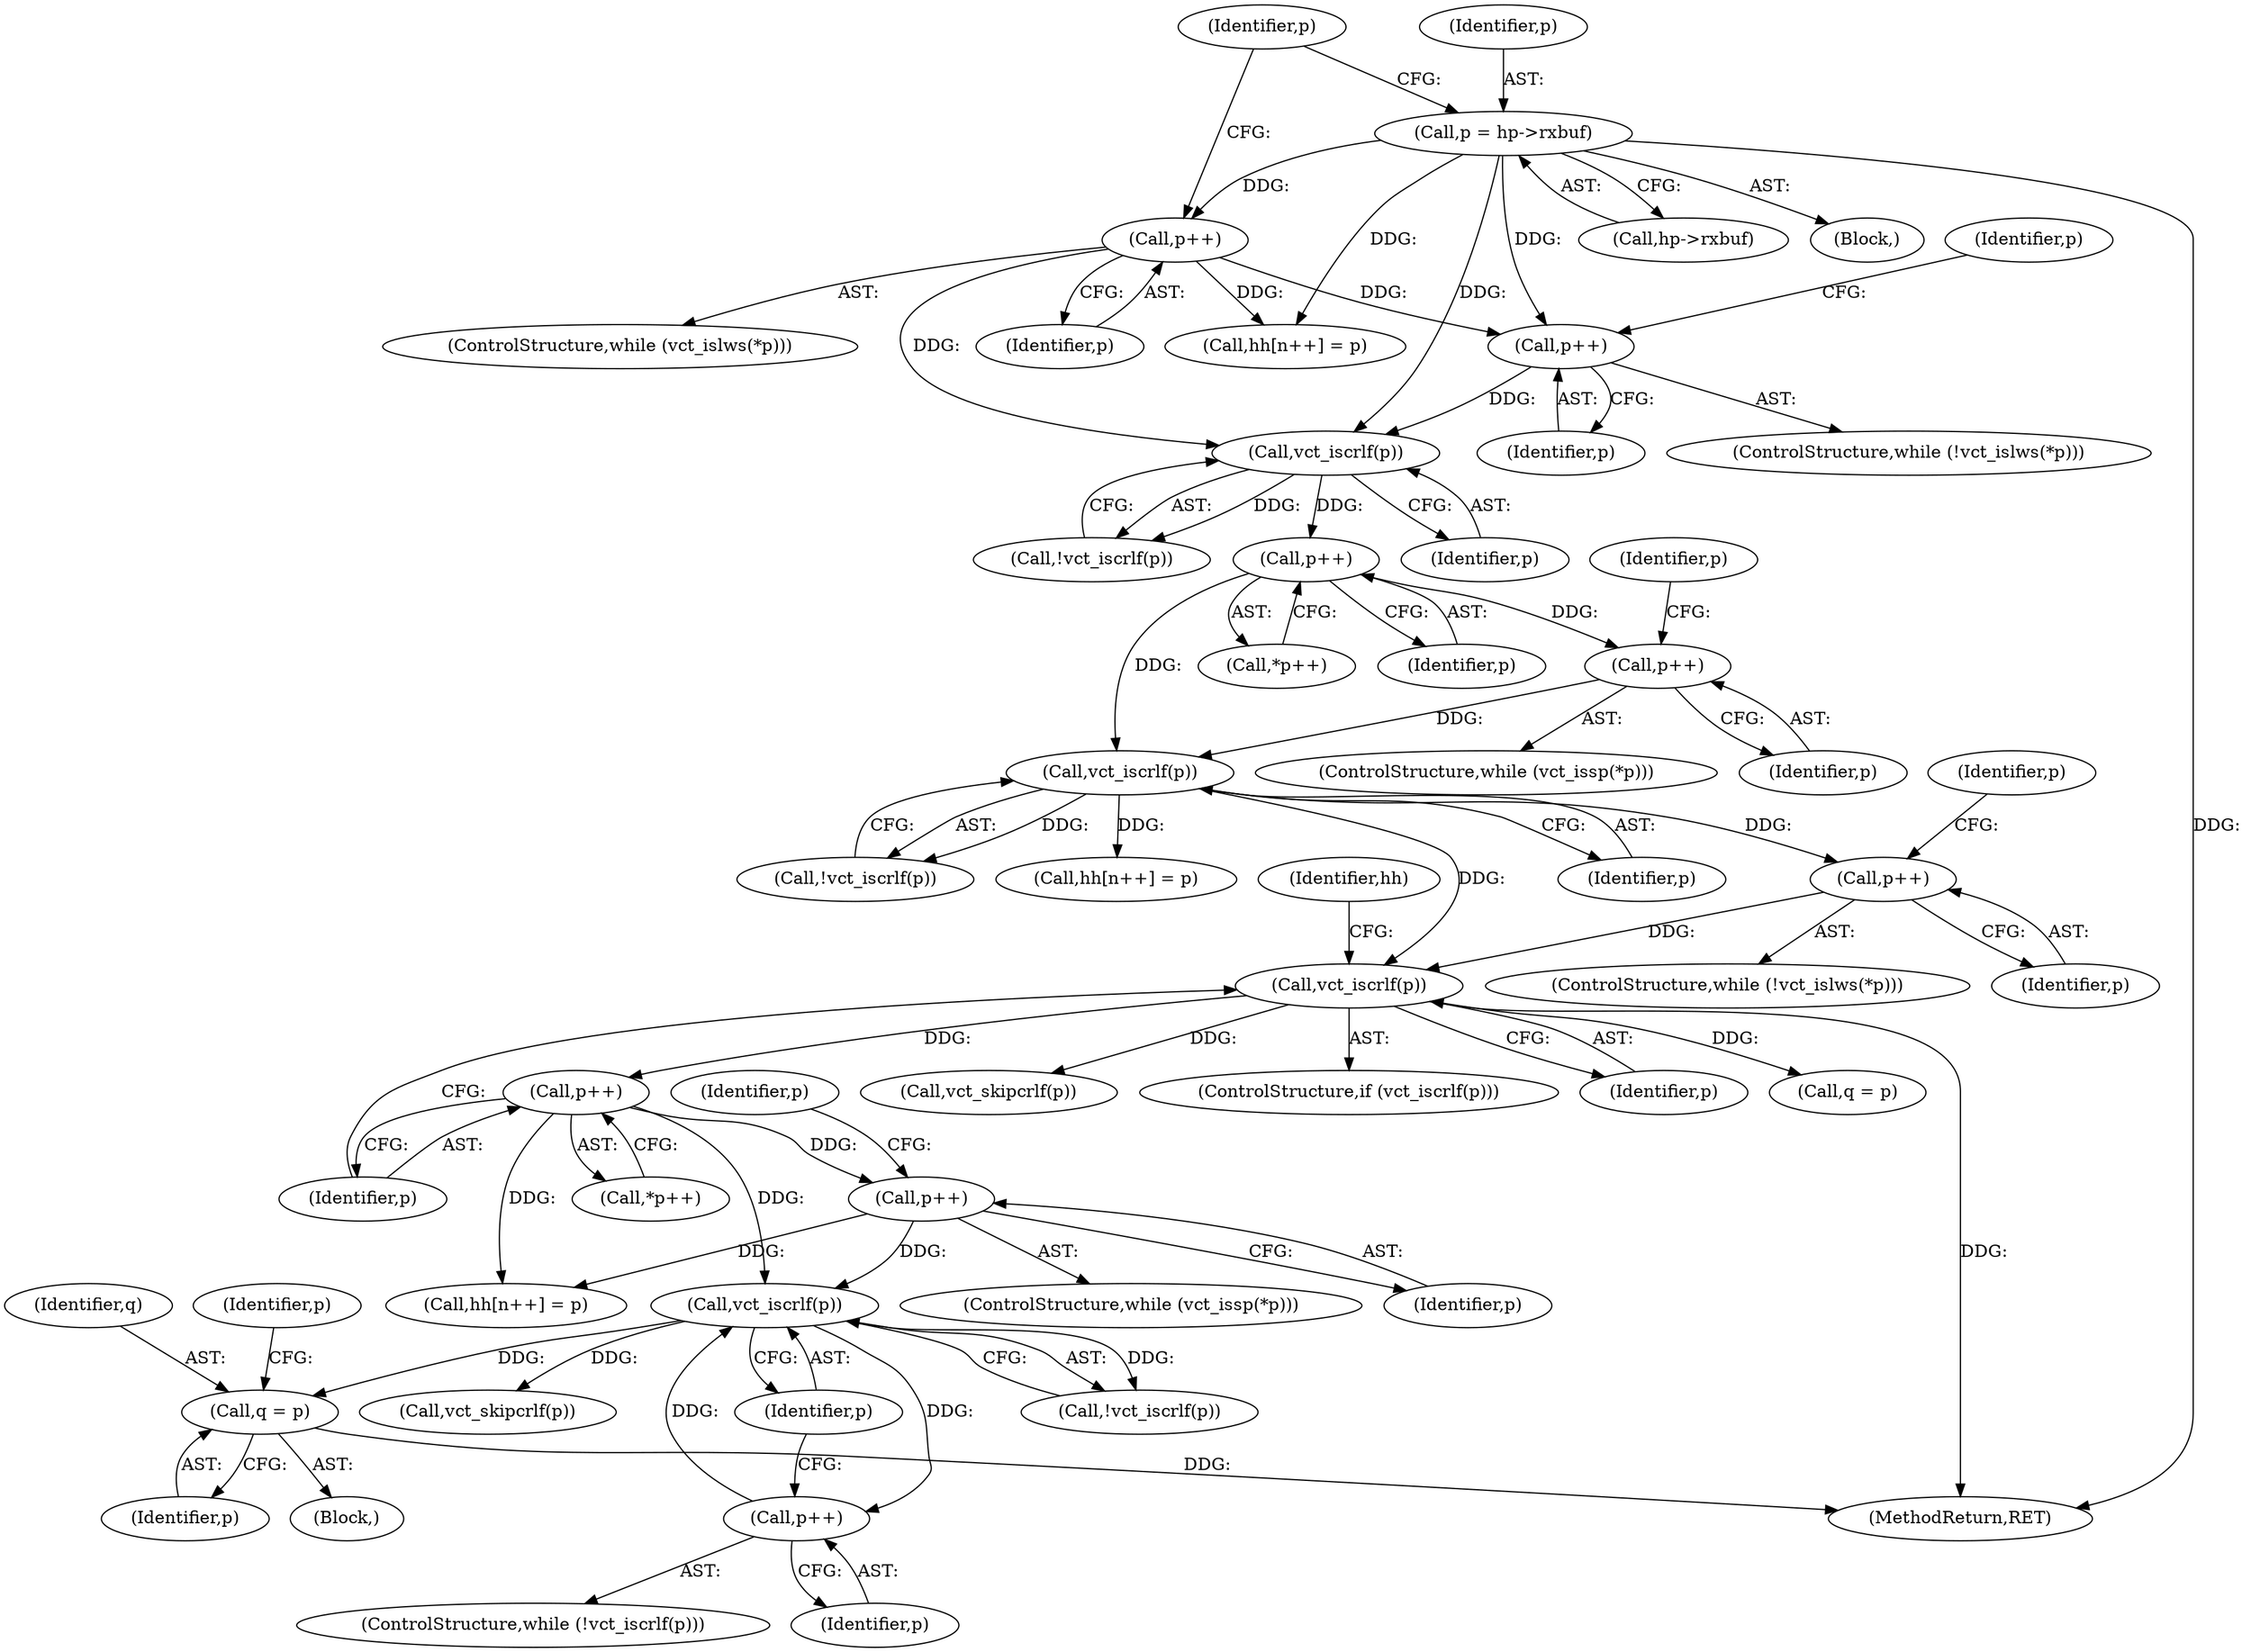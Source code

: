 digraph "0_Varnish-Cache_85e8468bec9416bd7e16b0d80cb820ecd2b330c3_2@pointer" {
"1000255" [label="(Call,q = p)"];
"1000251" [label="(Call,vct_iscrlf(p))"];
"1000253" [label="(Call,p++)"];
"1000234" [label="(Call,p++)"];
"1000210" [label="(Call,vct_iscrlf(p))"];
"1000207" [label="(Call,p++)"];
"1000194" [label="(Call,vct_iscrlf(p))"];
"1000183" [label="(Call,p++)"];
"1000179" [label="(Call,vct_iscrlf(p))"];
"1000175" [label="(Call,p++)"];
"1000153" [label="(Call,p = hp->rxbuf)"];
"1000162" [label="(Call,p++)"];
"1000190" [label="(Call,p++)"];
"1000241" [label="(Call,p++)"];
"1000175" [label="(Call,p++)"];
"1000178" [label="(Call,!vct_iscrlf(p))"];
"1000161" [label="(Identifier,p)"];
"1000250" [label="(Call,!vct_iscrlf(p))"];
"1000154" [label="(Identifier,p)"];
"1000260" [label="(Call,vct_skipcrlf(p))"];
"1000224" [label="(Call,vct_skipcrlf(p))"];
"1000193" [label="(Call,!vct_iscrlf(p))"];
"1000186" [label="(ControlStructure,while (vct_issp(*p)))"];
"1000256" [label="(Identifier,q)"];
"1000243" [label="(Call,hh[n++] = p)"];
"1000196" [label="(Call,hh[n++] = p)"];
"1000233" [label="(Call,*p++)"];
"1000155" [label="(Call,hp->rxbuf)"];
"1000237" [label="(ControlStructure,while (vct_issp(*p)))"];
"1000255" [label="(Call,q = p)"];
"1000202" [label="(ControlStructure,while (!vct_islws(*p)))"];
"1000184" [label="(Identifier,p)"];
"1000206" [label="(Identifier,p)"];
"1000209" [label="(ControlStructure,if (vct_iscrlf(p)))"];
"1000234" [label="(Call,p++)"];
"1000182" [label="(Call,*p++)"];
"1000163" [label="(Identifier,p)"];
"1000162" [label="(Call,p++)"];
"1000210" [label="(Call,vct_iscrlf(p))"];
"1000259" [label="(Identifier,p)"];
"1000257" [label="(Identifier,p)"];
"1000190" [label="(Call,p++)"];
"1000251" [label="(Call,vct_iscrlf(p))"];
"1000191" [label="(Identifier,p)"];
"1000176" [label="(Identifier,p)"];
"1000174" [label="(Identifier,p)"];
"1000153" [label="(Call,p = hp->rxbuf)"];
"1000211" [label="(Identifier,p)"];
"1000241" [label="(Call,p++)"];
"1000235" [label="(Identifier,p)"];
"1000164" [label="(Call,hh[n++] = p)"];
"1000240" [label="(Identifier,p)"];
"1000231" [label="(Block,)"];
"1000253" [label="(Call,p++)"];
"1000170" [label="(ControlStructure,while (!vct_islws(*p)))"];
"1000242" [label="(Identifier,p)"];
"1000189" [label="(Identifier,p)"];
"1000195" [label="(Identifier,p)"];
"1000219" [label="(Call,q = p)"];
"1000158" [label="(ControlStructure,while (vct_islws(*p)))"];
"1000249" [label="(ControlStructure,while (!vct_iscrlf(p)))"];
"1000215" [label="(Identifier,hh)"];
"1000180" [label="(Identifier,p)"];
"1000353" [label="(MethodReturn,RET)"];
"1000208" [label="(Identifier,p)"];
"1000179" [label="(Call,vct_iscrlf(p))"];
"1000183" [label="(Call,p++)"];
"1000108" [label="(Block,)"];
"1000252" [label="(Identifier,p)"];
"1000254" [label="(Identifier,p)"];
"1000194" [label="(Call,vct_iscrlf(p))"];
"1000207" [label="(Call,p++)"];
"1000255" -> "1000231"  [label="AST: "];
"1000255" -> "1000257"  [label="CFG: "];
"1000256" -> "1000255"  [label="AST: "];
"1000257" -> "1000255"  [label="AST: "];
"1000259" -> "1000255"  [label="CFG: "];
"1000255" -> "1000353"  [label="DDG: "];
"1000251" -> "1000255"  [label="DDG: "];
"1000251" -> "1000250"  [label="AST: "];
"1000251" -> "1000252"  [label="CFG: "];
"1000252" -> "1000251"  [label="AST: "];
"1000250" -> "1000251"  [label="CFG: "];
"1000251" -> "1000250"  [label="DDG: "];
"1000253" -> "1000251"  [label="DDG: "];
"1000234" -> "1000251"  [label="DDG: "];
"1000241" -> "1000251"  [label="DDG: "];
"1000251" -> "1000253"  [label="DDG: "];
"1000251" -> "1000260"  [label="DDG: "];
"1000253" -> "1000249"  [label="AST: "];
"1000253" -> "1000254"  [label="CFG: "];
"1000254" -> "1000253"  [label="AST: "];
"1000252" -> "1000253"  [label="CFG: "];
"1000234" -> "1000233"  [label="AST: "];
"1000234" -> "1000235"  [label="CFG: "];
"1000235" -> "1000234"  [label="AST: "];
"1000233" -> "1000234"  [label="CFG: "];
"1000210" -> "1000234"  [label="DDG: "];
"1000234" -> "1000241"  [label="DDG: "];
"1000234" -> "1000243"  [label="DDG: "];
"1000210" -> "1000209"  [label="AST: "];
"1000210" -> "1000211"  [label="CFG: "];
"1000211" -> "1000210"  [label="AST: "];
"1000215" -> "1000210"  [label="CFG: "];
"1000235" -> "1000210"  [label="CFG: "];
"1000210" -> "1000353"  [label="DDG: "];
"1000207" -> "1000210"  [label="DDG: "];
"1000194" -> "1000210"  [label="DDG: "];
"1000210" -> "1000219"  [label="DDG: "];
"1000210" -> "1000224"  [label="DDG: "];
"1000207" -> "1000202"  [label="AST: "];
"1000207" -> "1000208"  [label="CFG: "];
"1000208" -> "1000207"  [label="AST: "];
"1000206" -> "1000207"  [label="CFG: "];
"1000194" -> "1000207"  [label="DDG: "];
"1000194" -> "1000193"  [label="AST: "];
"1000194" -> "1000195"  [label="CFG: "];
"1000195" -> "1000194"  [label="AST: "];
"1000193" -> "1000194"  [label="CFG: "];
"1000194" -> "1000193"  [label="DDG: "];
"1000183" -> "1000194"  [label="DDG: "];
"1000190" -> "1000194"  [label="DDG: "];
"1000194" -> "1000196"  [label="DDG: "];
"1000183" -> "1000182"  [label="AST: "];
"1000183" -> "1000184"  [label="CFG: "];
"1000184" -> "1000183"  [label="AST: "];
"1000182" -> "1000183"  [label="CFG: "];
"1000179" -> "1000183"  [label="DDG: "];
"1000183" -> "1000190"  [label="DDG: "];
"1000179" -> "1000178"  [label="AST: "];
"1000179" -> "1000180"  [label="CFG: "];
"1000180" -> "1000179"  [label="AST: "];
"1000178" -> "1000179"  [label="CFG: "];
"1000179" -> "1000178"  [label="DDG: "];
"1000175" -> "1000179"  [label="DDG: "];
"1000153" -> "1000179"  [label="DDG: "];
"1000162" -> "1000179"  [label="DDG: "];
"1000175" -> "1000170"  [label="AST: "];
"1000175" -> "1000176"  [label="CFG: "];
"1000176" -> "1000175"  [label="AST: "];
"1000174" -> "1000175"  [label="CFG: "];
"1000153" -> "1000175"  [label="DDG: "];
"1000162" -> "1000175"  [label="DDG: "];
"1000153" -> "1000108"  [label="AST: "];
"1000153" -> "1000155"  [label="CFG: "];
"1000154" -> "1000153"  [label="AST: "];
"1000155" -> "1000153"  [label="AST: "];
"1000161" -> "1000153"  [label="CFG: "];
"1000153" -> "1000353"  [label="DDG: "];
"1000153" -> "1000162"  [label="DDG: "];
"1000153" -> "1000164"  [label="DDG: "];
"1000162" -> "1000158"  [label="AST: "];
"1000162" -> "1000163"  [label="CFG: "];
"1000163" -> "1000162"  [label="AST: "];
"1000161" -> "1000162"  [label="CFG: "];
"1000162" -> "1000164"  [label="DDG: "];
"1000190" -> "1000186"  [label="AST: "];
"1000190" -> "1000191"  [label="CFG: "];
"1000191" -> "1000190"  [label="AST: "];
"1000189" -> "1000190"  [label="CFG: "];
"1000241" -> "1000237"  [label="AST: "];
"1000241" -> "1000242"  [label="CFG: "];
"1000242" -> "1000241"  [label="AST: "];
"1000240" -> "1000241"  [label="CFG: "];
"1000241" -> "1000243"  [label="DDG: "];
}
